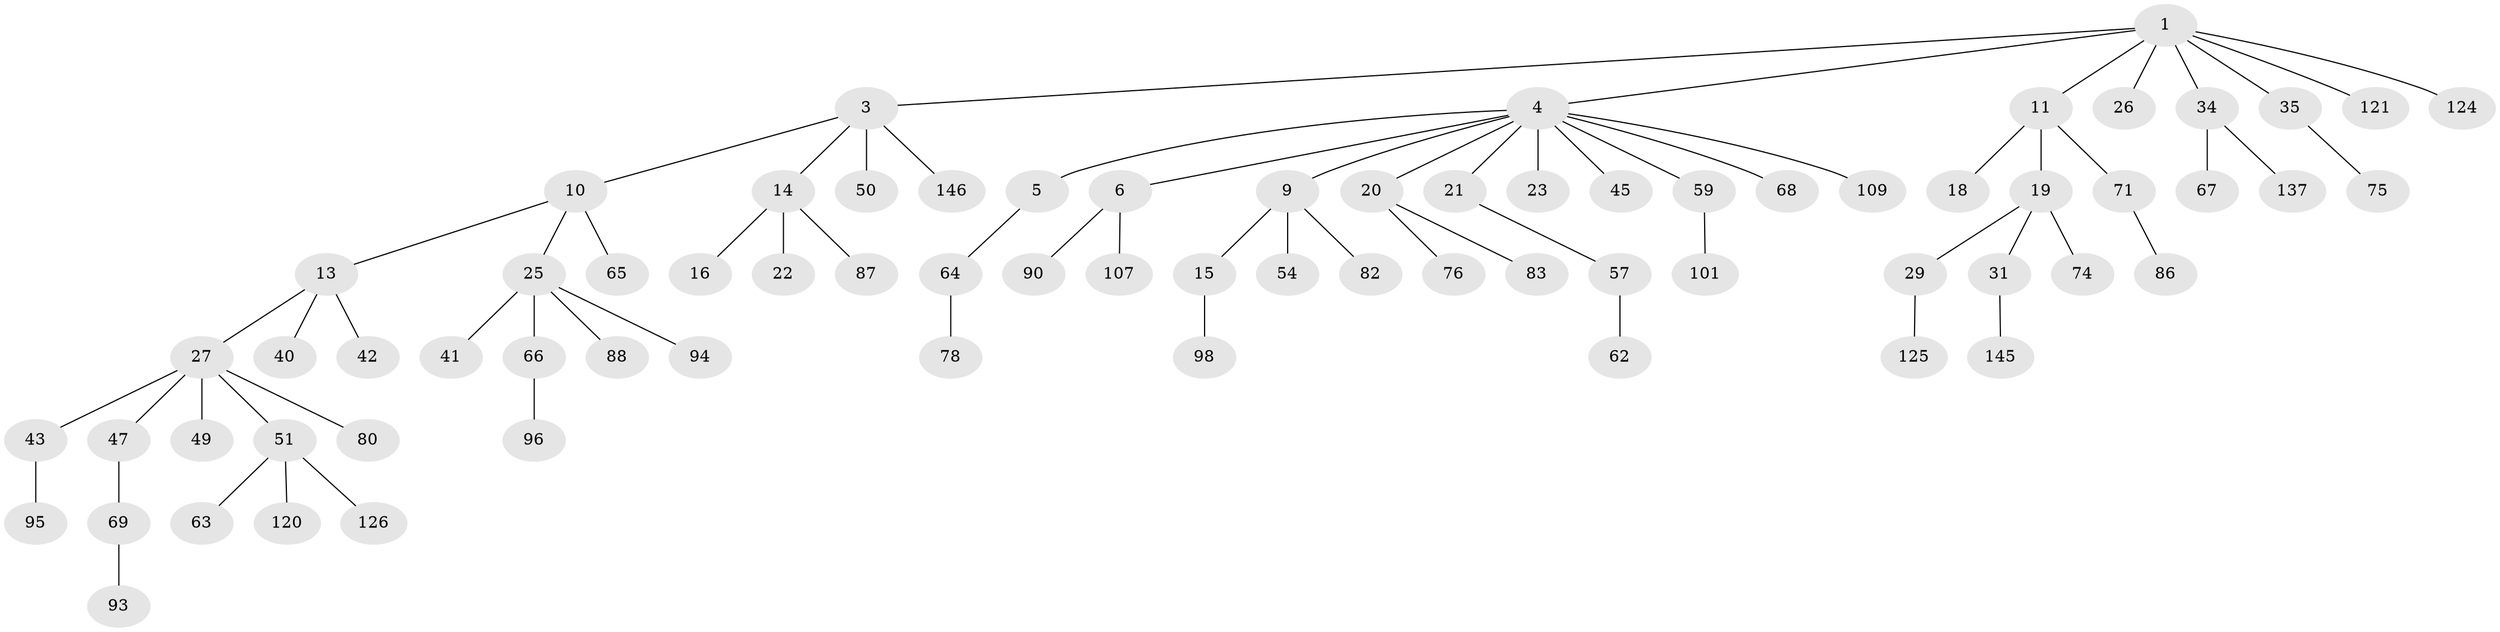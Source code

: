 // original degree distribution, {5: 0.0273972602739726, 9: 0.00684931506849315, 11: 0.00684931506849315, 2: 0.2945205479452055, 3: 0.1095890410958904, 1: 0.4794520547945205, 4: 0.0684931506849315, 6: 0.00684931506849315}
// Generated by graph-tools (version 1.1) at 2025/15/03/09/25 04:15:28]
// undirected, 73 vertices, 72 edges
graph export_dot {
graph [start="1"]
  node [color=gray90,style=filled];
  1 [super="+2"];
  3 [super="+7+44+52+48"];
  4 [super="+17"];
  5;
  6;
  9 [super="+12+53+128+123"];
  10;
  11;
  13;
  14;
  15 [super="+104+36"];
  16 [super="+56"];
  18;
  19 [super="+30"];
  20 [super="+24+132"];
  21;
  22;
  23 [super="+133+112"];
  25 [super="+89+131+38"];
  26 [super="+103+114"];
  27 [super="+28+32"];
  29;
  31;
  34 [super="+55+139"];
  35 [super="+60+58"];
  40;
  41 [super="+143"];
  42;
  43;
  45 [super="+72"];
  47;
  49 [super="+81"];
  50 [super="+141"];
  51;
  54 [super="+70"];
  57;
  59;
  62 [super="+142"];
  63;
  64;
  65;
  66;
  67 [super="+73"];
  68;
  69 [super="+134"];
  71;
  74 [super="+84"];
  75 [super="+140"];
  76;
  78;
  80;
  82;
  83;
  86 [super="+97+144+129"];
  87;
  88 [super="+91"];
  90;
  93;
  94;
  95;
  96 [super="+105+127"];
  98;
  101 [super="+113"];
  107;
  109 [super="+118"];
  120;
  121;
  124;
  125;
  126;
  137;
  145;
  146;
  1 -- 11;
  1 -- 26;
  1 -- 121;
  1 -- 124;
  1 -- 34;
  1 -- 35;
  1 -- 3;
  1 -- 4;
  3 -- 10;
  3 -- 14;
  3 -- 50;
  3 -- 146;
  4 -- 5;
  4 -- 6;
  4 -- 9;
  4 -- 20;
  4 -- 21;
  4 -- 23;
  4 -- 45;
  4 -- 59;
  4 -- 68;
  4 -- 109;
  5 -- 64;
  6 -- 90;
  6 -- 107;
  9 -- 82;
  9 -- 15;
  9 -- 54;
  10 -- 13;
  10 -- 25;
  10 -- 65;
  11 -- 18;
  11 -- 19;
  11 -- 71;
  13 -- 27;
  13 -- 40;
  13 -- 42;
  14 -- 16;
  14 -- 22;
  14 -- 87;
  15 -- 98;
  19 -- 29;
  19 -- 31;
  19 -- 74;
  20 -- 76;
  20 -- 83;
  21 -- 57;
  25 -- 66;
  25 -- 88;
  25 -- 94;
  25 -- 41;
  27 -- 51;
  27 -- 43;
  27 -- 80;
  27 -- 49;
  27 -- 47;
  29 -- 125;
  31 -- 145;
  34 -- 137;
  34 -- 67;
  35 -- 75;
  43 -- 95;
  47 -- 69;
  51 -- 63;
  51 -- 120;
  51 -- 126;
  57 -- 62;
  59 -- 101;
  64 -- 78;
  66 -- 96;
  69 -- 93;
  71 -- 86;
}
